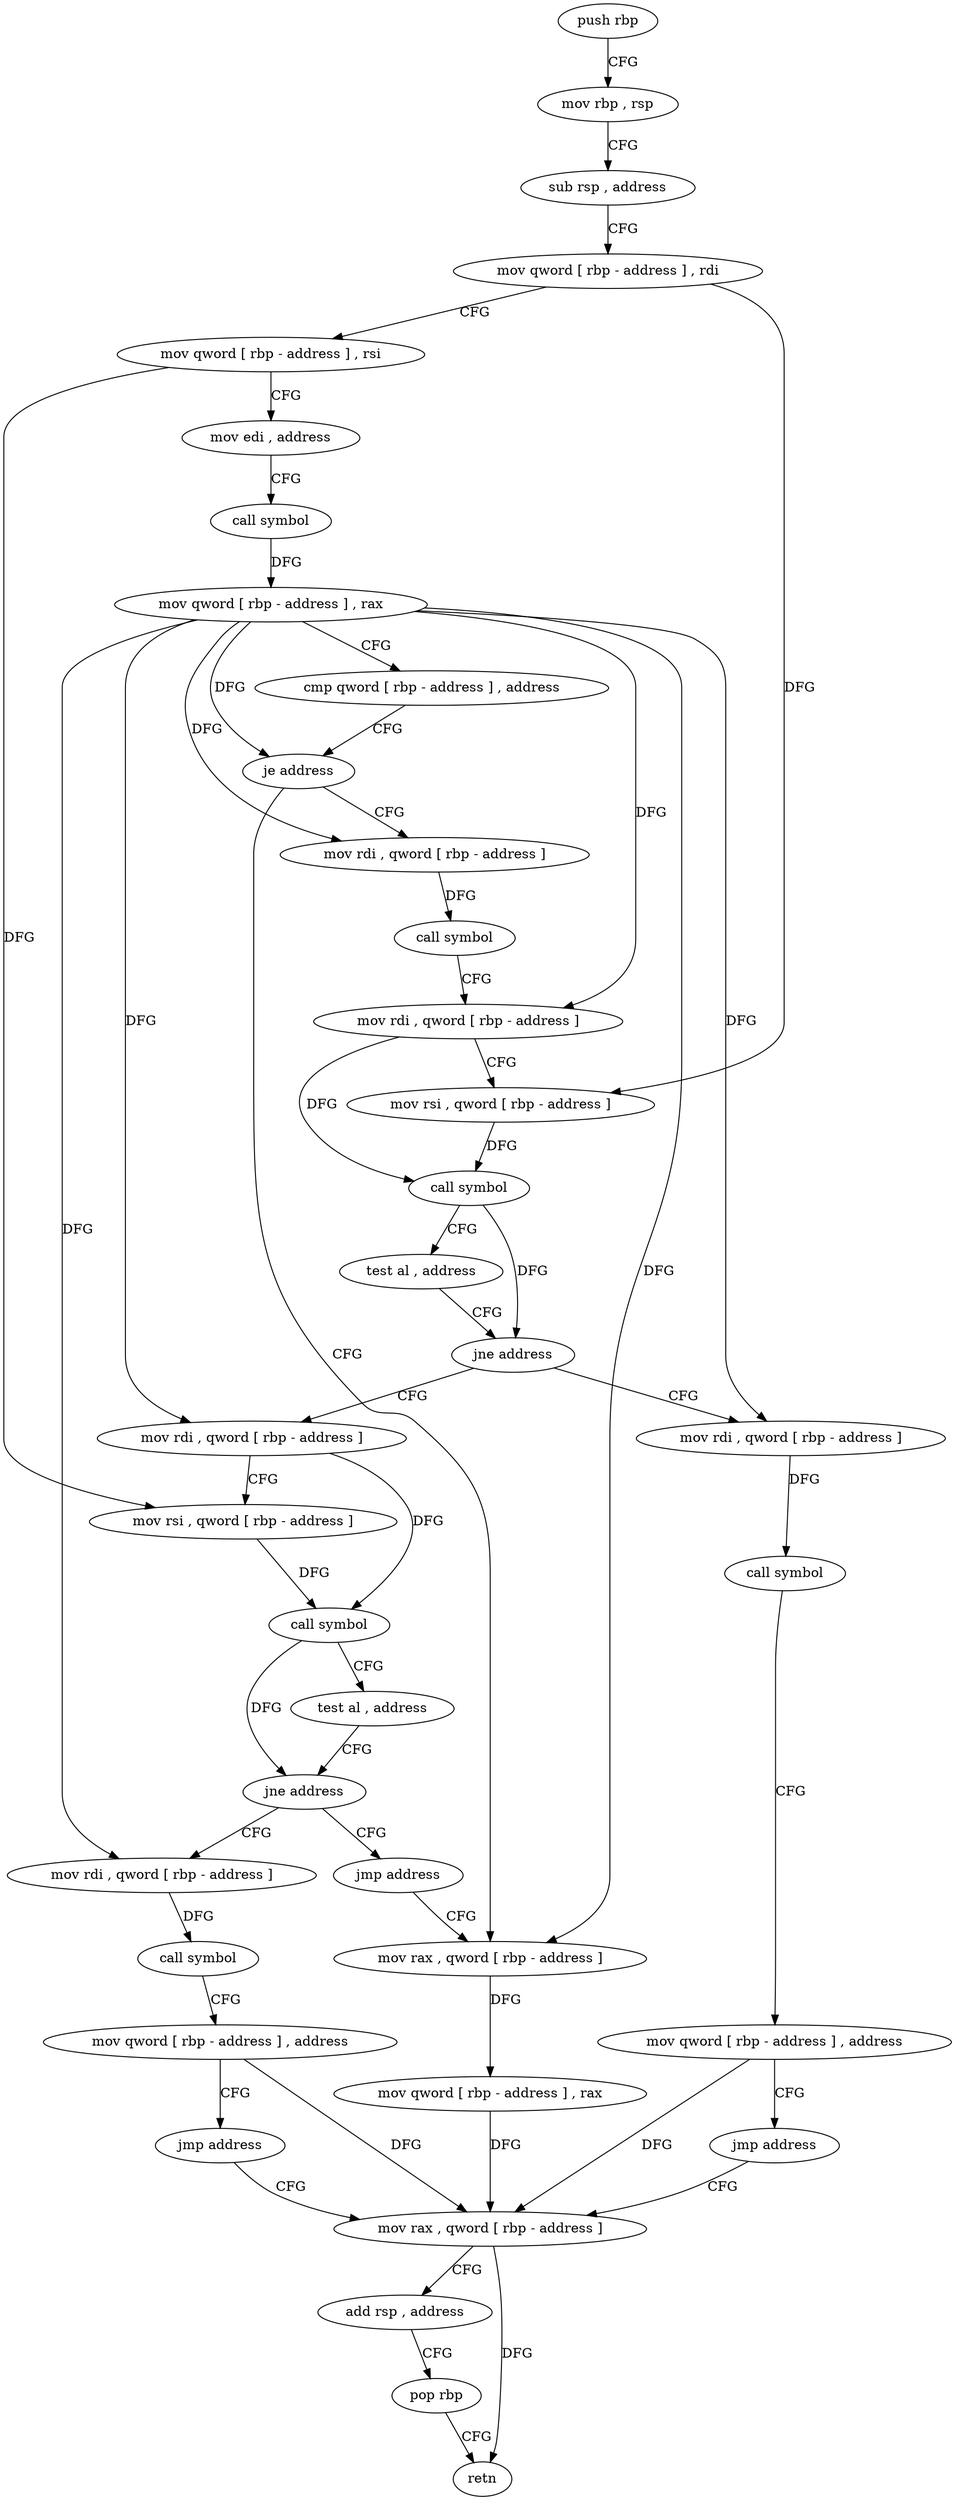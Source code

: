 digraph "func" {
"83584" [label = "push rbp" ]
"83585" [label = "mov rbp , rsp" ]
"83588" [label = "sub rsp , address" ]
"83592" [label = "mov qword [ rbp - address ] , rdi" ]
"83596" [label = "mov qword [ rbp - address ] , rsi" ]
"83600" [label = "mov edi , address" ]
"83605" [label = "call symbol" ]
"83610" [label = "mov qword [ rbp - address ] , rax" ]
"83614" [label = "cmp qword [ rbp - address ] , address" ]
"83619" [label = "je address" ]
"83725" [label = "mov rax , qword [ rbp - address ]" ]
"83625" [label = "mov rdi , qword [ rbp - address ]" ]
"83729" [label = "mov qword [ rbp - address ] , rax" ]
"83733" [label = "mov rax , qword [ rbp - address ]" ]
"83629" [label = "call symbol" ]
"83634" [label = "mov rdi , qword [ rbp - address ]" ]
"83638" [label = "mov rsi , qword [ rbp - address ]" ]
"83642" [label = "call symbol" ]
"83647" [label = "test al , address" ]
"83649" [label = "jne address" ]
"83677" [label = "mov rdi , qword [ rbp - address ]" ]
"83655" [label = "mov rdi , qword [ rbp - address ]" ]
"83681" [label = "mov rsi , qword [ rbp - address ]" ]
"83685" [label = "call symbol" ]
"83690" [label = "test al , address" ]
"83692" [label = "jne address" ]
"83720" [label = "jmp address" ]
"83698" [label = "mov rdi , qword [ rbp - address ]" ]
"83659" [label = "call symbol" ]
"83664" [label = "mov qword [ rbp - address ] , address" ]
"83672" [label = "jmp address" ]
"83702" [label = "call symbol" ]
"83707" [label = "mov qword [ rbp - address ] , address" ]
"83715" [label = "jmp address" ]
"83737" [label = "add rsp , address" ]
"83741" [label = "pop rbp" ]
"83742" [label = "retn" ]
"83584" -> "83585" [ label = "CFG" ]
"83585" -> "83588" [ label = "CFG" ]
"83588" -> "83592" [ label = "CFG" ]
"83592" -> "83596" [ label = "CFG" ]
"83592" -> "83638" [ label = "DFG" ]
"83596" -> "83600" [ label = "CFG" ]
"83596" -> "83681" [ label = "DFG" ]
"83600" -> "83605" [ label = "CFG" ]
"83605" -> "83610" [ label = "DFG" ]
"83610" -> "83614" [ label = "CFG" ]
"83610" -> "83619" [ label = "DFG" ]
"83610" -> "83725" [ label = "DFG" ]
"83610" -> "83625" [ label = "DFG" ]
"83610" -> "83634" [ label = "DFG" ]
"83610" -> "83677" [ label = "DFG" ]
"83610" -> "83655" [ label = "DFG" ]
"83610" -> "83698" [ label = "DFG" ]
"83614" -> "83619" [ label = "CFG" ]
"83619" -> "83725" [ label = "CFG" ]
"83619" -> "83625" [ label = "CFG" ]
"83725" -> "83729" [ label = "DFG" ]
"83625" -> "83629" [ label = "DFG" ]
"83729" -> "83733" [ label = "DFG" ]
"83733" -> "83737" [ label = "CFG" ]
"83733" -> "83742" [ label = "DFG" ]
"83629" -> "83634" [ label = "CFG" ]
"83634" -> "83638" [ label = "CFG" ]
"83634" -> "83642" [ label = "DFG" ]
"83638" -> "83642" [ label = "DFG" ]
"83642" -> "83647" [ label = "CFG" ]
"83642" -> "83649" [ label = "DFG" ]
"83647" -> "83649" [ label = "CFG" ]
"83649" -> "83677" [ label = "CFG" ]
"83649" -> "83655" [ label = "CFG" ]
"83677" -> "83681" [ label = "CFG" ]
"83677" -> "83685" [ label = "DFG" ]
"83655" -> "83659" [ label = "DFG" ]
"83681" -> "83685" [ label = "DFG" ]
"83685" -> "83690" [ label = "CFG" ]
"83685" -> "83692" [ label = "DFG" ]
"83690" -> "83692" [ label = "CFG" ]
"83692" -> "83720" [ label = "CFG" ]
"83692" -> "83698" [ label = "CFG" ]
"83720" -> "83725" [ label = "CFG" ]
"83698" -> "83702" [ label = "DFG" ]
"83659" -> "83664" [ label = "CFG" ]
"83664" -> "83672" [ label = "CFG" ]
"83664" -> "83733" [ label = "DFG" ]
"83672" -> "83733" [ label = "CFG" ]
"83702" -> "83707" [ label = "CFG" ]
"83707" -> "83715" [ label = "CFG" ]
"83707" -> "83733" [ label = "DFG" ]
"83715" -> "83733" [ label = "CFG" ]
"83737" -> "83741" [ label = "CFG" ]
"83741" -> "83742" [ label = "CFG" ]
}
